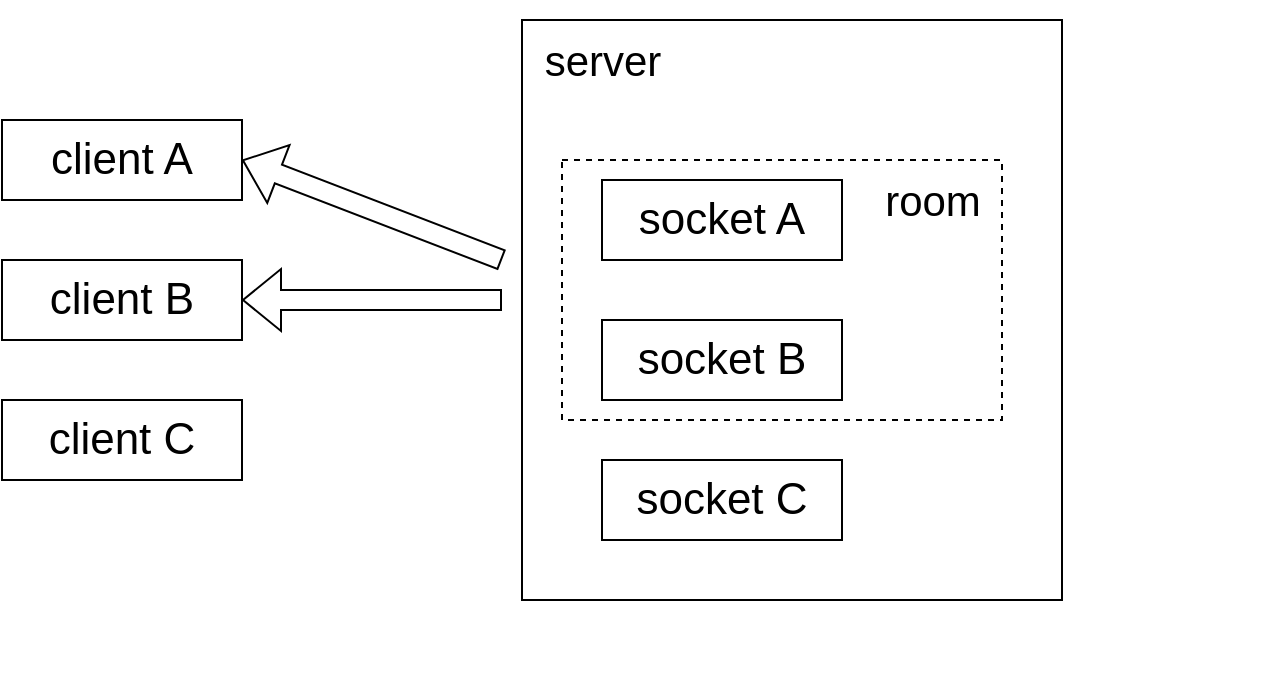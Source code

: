 <mxfile version="27.0.5">
  <diagram name="第 1 页" id="AgB3RJSJ4xE1Xi_FvPlZ">
    <mxGraphModel dx="1426" dy="777" grid="1" gridSize="10" guides="1" tooltips="1" connect="1" arrows="1" fold="1" page="1" pageScale="1" pageWidth="827" pageHeight="1169" math="0" shadow="0">
      <root>
        <mxCell id="0" />
        <mxCell id="1" parent="0" />
        <mxCell id="NsKqy3ca0zXfOUK5nELY-1" value="&lt;font style=&quot;font-size: 22px;&quot;&gt;client A&lt;/font&gt;" style="rounded=0;whiteSpace=wrap;html=1;" vertex="1" parent="1">
          <mxGeometry x="250" y="210" width="120" height="40" as="geometry" />
        </mxCell>
        <mxCell id="NsKqy3ca0zXfOUK5nELY-6" value="" style="group" vertex="1" connectable="0" parent="1">
          <mxGeometry x="510" y="150" width="380" height="340" as="geometry" />
        </mxCell>
        <mxCell id="NsKqy3ca0zXfOUK5nELY-4" value="" style="rounded=0;whiteSpace=wrap;html=1;align=left;" vertex="1" parent="NsKqy3ca0zXfOUK5nELY-6">
          <mxGeometry y="10" width="270" height="290" as="geometry" />
        </mxCell>
        <mxCell id="NsKqy3ca0zXfOUK5nELY-5" value="&lt;font style=&quot;font-size: 21px;&quot;&gt;server&lt;/font&gt;" style="text;html=1;align=center;verticalAlign=middle;resizable=0;points=[];autosize=1;strokeColor=none;fillColor=none;" vertex="1" parent="NsKqy3ca0zXfOUK5nELY-6">
          <mxGeometry y="10" width="80" height="40" as="geometry" />
        </mxCell>
        <mxCell id="NsKqy3ca0zXfOUK5nELY-7" value="" style="rounded=0;whiteSpace=wrap;html=1;dashed=1;" vertex="1" parent="NsKqy3ca0zXfOUK5nELY-6">
          <mxGeometry x="20" y="80" width="220" height="130" as="geometry" />
        </mxCell>
        <mxCell id="NsKqy3ca0zXfOUK5nELY-9" value="&lt;font style=&quot;font-size: 22px;&quot;&gt;socket B&lt;/font&gt;" style="rounded=0;whiteSpace=wrap;html=1;" vertex="1" parent="NsKqy3ca0zXfOUK5nELY-6">
          <mxGeometry x="40" y="160" width="120" height="40" as="geometry" />
        </mxCell>
        <mxCell id="NsKqy3ca0zXfOUK5nELY-12" value="&lt;font style=&quot;font-size: 22px;&quot;&gt;socket A&lt;/font&gt;" style="rounded=0;whiteSpace=wrap;html=1;" vertex="1" parent="NsKqy3ca0zXfOUK5nELY-6">
          <mxGeometry x="40" y="90" width="120" height="40" as="geometry" />
        </mxCell>
        <mxCell id="NsKqy3ca0zXfOUK5nELY-13" value="&lt;font style=&quot;font-size: 21px;&quot;&gt;room&lt;/font&gt;" style="text;html=1;align=center;verticalAlign=middle;resizable=0;points=[];autosize=1;strokeColor=none;fillColor=none;" vertex="1" parent="NsKqy3ca0zXfOUK5nELY-6">
          <mxGeometry x="170" y="80" width="70" height="40" as="geometry" />
        </mxCell>
        <mxCell id="NsKqy3ca0zXfOUK5nELY-14" value="&lt;font style=&quot;font-size: 22px;&quot;&gt;socket C&lt;/font&gt;" style="rounded=0;whiteSpace=wrap;html=1;" vertex="1" parent="NsKqy3ca0zXfOUK5nELY-6">
          <mxGeometry x="40" y="230" width="120" height="40" as="geometry" />
        </mxCell>
        <mxCell id="NsKqy3ca0zXfOUK5nELY-10" value="&lt;font style=&quot;font-size: 22px;&quot;&gt;client B&lt;/font&gt;" style="rounded=0;whiteSpace=wrap;html=1;" vertex="1" parent="1">
          <mxGeometry x="250" y="280" width="120" height="40" as="geometry" />
        </mxCell>
        <mxCell id="NsKqy3ca0zXfOUK5nELY-11" value="&lt;font style=&quot;font-size: 22px;&quot;&gt;client C&lt;/font&gt;" style="rounded=0;whiteSpace=wrap;html=1;" vertex="1" parent="1">
          <mxGeometry x="250" y="350" width="120" height="40" as="geometry" />
        </mxCell>
        <mxCell id="NsKqy3ca0zXfOUK5nELY-17" value="" style="shape=flexArrow;endArrow=classic;html=1;rounded=0;entryX=1;entryY=0.5;entryDx=0;entryDy=0;" edge="1" parent="1" target="NsKqy3ca0zXfOUK5nELY-1">
          <mxGeometry width="50" height="50" relative="1" as="geometry">
            <mxPoint x="500" y="280" as="sourcePoint" />
            <mxPoint x="370" y="220" as="targetPoint" />
          </mxGeometry>
        </mxCell>
        <mxCell id="NsKqy3ca0zXfOUK5nELY-18" value="" style="shape=flexArrow;endArrow=classic;html=1;rounded=0;entryX=1;entryY=0.5;entryDx=0;entryDy=0;" edge="1" parent="1" target="NsKqy3ca0zXfOUK5nELY-10">
          <mxGeometry width="50" height="50" relative="1" as="geometry">
            <mxPoint x="500" y="300" as="sourcePoint" />
            <mxPoint x="440" y="200" as="targetPoint" />
          </mxGeometry>
        </mxCell>
      </root>
    </mxGraphModel>
  </diagram>
</mxfile>
